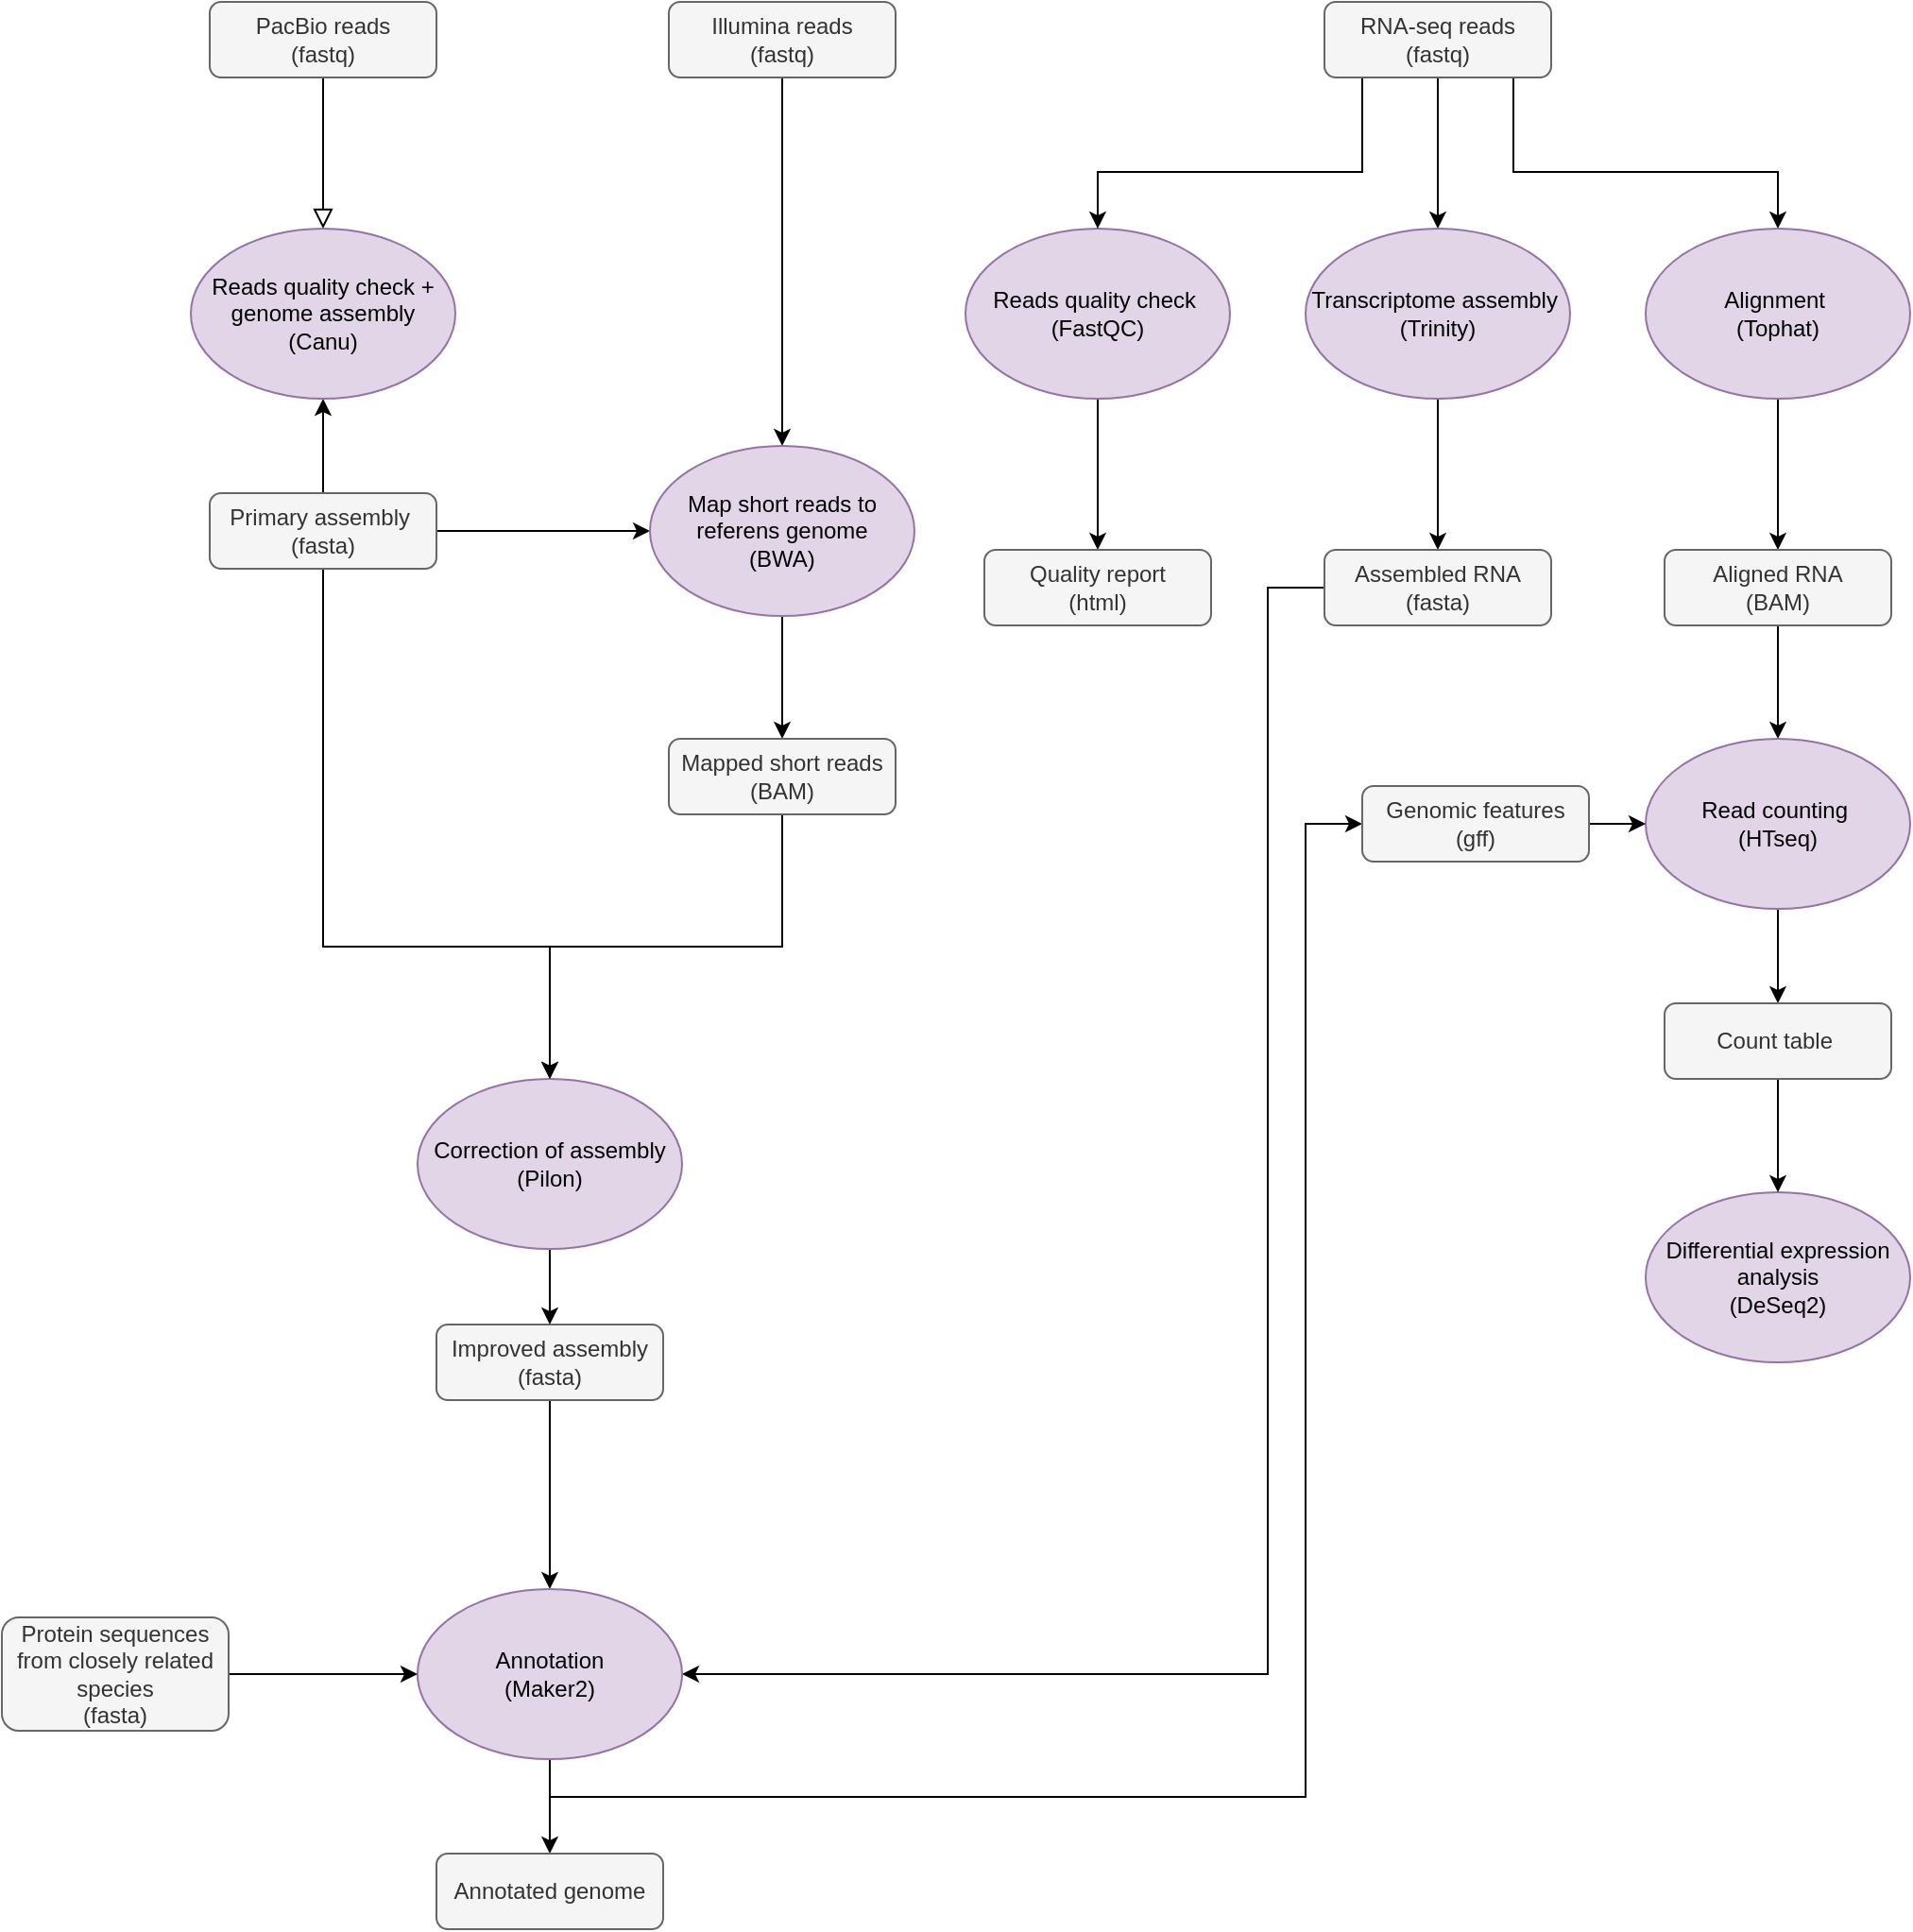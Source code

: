 <mxfile version="12.9.4" type="device"><diagram id="C5RBs43oDa-KdzZeNtuy" name="Page-1"><mxGraphModel dx="1940" dy="733" grid="1" gridSize="10" guides="1" tooltips="1" connect="1" arrows="1" fold="1" page="1" pageScale="1" pageWidth="827" pageHeight="1169" math="0" shadow="0"><root><mxCell id="WIyWlLk6GJQsqaUBKTNV-0"/><mxCell id="WIyWlLk6GJQsqaUBKTNV-1" parent="WIyWlLk6GJQsqaUBKTNV-0"/><mxCell id="WIyWlLk6GJQsqaUBKTNV-2" value="" style="rounded=0;html=1;jettySize=auto;orthogonalLoop=1;fontSize=11;endArrow=block;endFill=0;endSize=8;strokeWidth=1;shadow=0;labelBackgroundColor=none;edgeStyle=orthogonalEdgeStyle;entryX=0.5;entryY=0;entryDx=0;entryDy=0;" parent="WIyWlLk6GJQsqaUBKTNV-1" source="WIyWlLk6GJQsqaUBKTNV-3" target="FCIHsmxGzOY8Wgh0n_gL-1" edge="1"><mxGeometry relative="1" as="geometry"><mxPoint x="40" y="160" as="targetPoint"/><Array as="points"/></mxGeometry></mxCell><mxCell id="WIyWlLk6GJQsqaUBKTNV-3" value="PacBio reads&lt;br&gt;(fastq)" style="rounded=1;whiteSpace=wrap;html=1;fontSize=12;glass=0;strokeWidth=1;shadow=0;fillColor=#f5f5f5;strokeColor=#666666;fontColor=#333333;" parent="WIyWlLk6GJQsqaUBKTNV-1" vertex="1"><mxGeometry x="-130" y="30" width="120" height="40" as="geometry"/></mxCell><mxCell id="FCIHsmxGzOY8Wgh0n_gL-4" value="" style="edgeStyle=orthogonalEdgeStyle;rounded=0;orthogonalLoop=1;jettySize=auto;html=1;" edge="1" parent="WIyWlLk6GJQsqaUBKTNV-1" source="WIyWlLk6GJQsqaUBKTNV-11" target="FCIHsmxGzOY8Wgh0n_gL-1"><mxGeometry relative="1" as="geometry"/></mxCell><mxCell id="FCIHsmxGzOY8Wgh0n_gL-5" value="" style="edgeStyle=orthogonalEdgeStyle;rounded=0;orthogonalLoop=1;jettySize=auto;html=1;" edge="1" parent="WIyWlLk6GJQsqaUBKTNV-1" source="WIyWlLk6GJQsqaUBKTNV-11" target="FCIHsmxGzOY8Wgh0n_gL-3"><mxGeometry relative="1" as="geometry"><Array as="points"><mxPoint x="-70" y="530"/><mxPoint x="50" y="530"/></Array></mxGeometry></mxCell><mxCell id="FCIHsmxGzOY8Wgh0n_gL-22" style="edgeStyle=orthogonalEdgeStyle;rounded=0;orthogonalLoop=1;jettySize=auto;html=1;entryX=0;entryY=0.5;entryDx=0;entryDy=0;" edge="1" parent="WIyWlLk6GJQsqaUBKTNV-1" source="WIyWlLk6GJQsqaUBKTNV-11" target="FCIHsmxGzOY8Wgh0n_gL-19"><mxGeometry relative="1" as="geometry"/></mxCell><mxCell id="WIyWlLk6GJQsqaUBKTNV-11" value="Primary assembly&amp;nbsp;&lt;br&gt;(fasta)" style="rounded=1;whiteSpace=wrap;html=1;fontSize=12;glass=0;strokeWidth=1;shadow=0;fillColor=#f5f5f5;strokeColor=#666666;fontColor=#333333;" parent="WIyWlLk6GJQsqaUBKTNV-1" vertex="1"><mxGeometry x="-130" y="290" width="120" height="40" as="geometry"/></mxCell><mxCell id="FCIHsmxGzOY8Wgh0n_gL-30" value="" style="edgeStyle=orthogonalEdgeStyle;rounded=0;orthogonalLoop=1;jettySize=auto;html=1;" edge="1" parent="WIyWlLk6GJQsqaUBKTNV-1" source="WIyWlLk6GJQsqaUBKTNV-12" target="FCIHsmxGzOY8Wgh0n_gL-29"><mxGeometry relative="1" as="geometry"/></mxCell><mxCell id="WIyWlLk6GJQsqaUBKTNV-12" value="Improved assembly&lt;br&gt;(fasta)" style="rounded=1;whiteSpace=wrap;html=1;fontSize=12;glass=0;strokeWidth=1;shadow=0;fillColor=#f5f5f5;strokeColor=#666666;fontColor=#333333;" parent="WIyWlLk6GJQsqaUBKTNV-1" vertex="1"><mxGeometry x="-10" y="730" width="120" height="40" as="geometry"/></mxCell><mxCell id="FCIHsmxGzOY8Wgh0n_gL-1" value="Reads quality check + genome assembly&lt;br&gt;(Canu)" style="ellipse;whiteSpace=wrap;html=1;fillColor=#e1d5e7;strokeColor=#9673a6;" vertex="1" parent="WIyWlLk6GJQsqaUBKTNV-1"><mxGeometry x="-140" y="150" width="140" height="90" as="geometry"/></mxCell><mxCell id="FCIHsmxGzOY8Wgh0n_gL-26" style="edgeStyle=orthogonalEdgeStyle;rounded=0;orthogonalLoop=1;jettySize=auto;html=1;entryX=0.5;entryY=0;entryDx=0;entryDy=0;" edge="1" parent="WIyWlLk6GJQsqaUBKTNV-1" source="FCIHsmxGzOY8Wgh0n_gL-3" target="WIyWlLk6GJQsqaUBKTNV-12"><mxGeometry relative="1" as="geometry"/></mxCell><mxCell id="FCIHsmxGzOY8Wgh0n_gL-3" value="Correction of assembly&lt;br&gt;(Pilon)" style="ellipse;whiteSpace=wrap;html=1;fillColor=#e1d5e7;strokeColor=#9673a6;" vertex="1" parent="WIyWlLk6GJQsqaUBKTNV-1"><mxGeometry x="-20" y="600" width="140" height="90" as="geometry"/></mxCell><mxCell id="FCIHsmxGzOY8Wgh0n_gL-11" value="" style="edgeStyle=orthogonalEdgeStyle;rounded=0;orthogonalLoop=1;jettySize=auto;html=1;" edge="1" parent="WIyWlLk6GJQsqaUBKTNV-1" source="FCIHsmxGzOY8Wgh0n_gL-7" target="FCIHsmxGzOY8Wgh0n_gL-10"><mxGeometry relative="1" as="geometry"/></mxCell><mxCell id="FCIHsmxGzOY8Wgh0n_gL-7" value="Reads quality check&amp;nbsp;&lt;br&gt;(FastQC)" style="ellipse;whiteSpace=wrap;html=1;fillColor=#e1d5e7;strokeColor=#9673a6;" vertex="1" parent="WIyWlLk6GJQsqaUBKTNV-1"><mxGeometry x="270" y="150" width="140" height="90" as="geometry"/></mxCell><mxCell id="FCIHsmxGzOY8Wgh0n_gL-9" value="" style="edgeStyle=orthogonalEdgeStyle;rounded=0;orthogonalLoop=1;jettySize=auto;html=1;" edge="1" parent="WIyWlLk6GJQsqaUBKTNV-1" source="FCIHsmxGzOY8Wgh0n_gL-8" target="FCIHsmxGzOY8Wgh0n_gL-7"><mxGeometry relative="1" as="geometry"><Array as="points"><mxPoint x="480" y="120"/><mxPoint x="340" y="120"/></Array></mxGeometry></mxCell><mxCell id="FCIHsmxGzOY8Wgh0n_gL-15" value="" style="edgeStyle=orthogonalEdgeStyle;rounded=0;orthogonalLoop=1;jettySize=auto;html=1;" edge="1" parent="WIyWlLk6GJQsqaUBKTNV-1" source="FCIHsmxGzOY8Wgh0n_gL-8" target="FCIHsmxGzOY8Wgh0n_gL-12"><mxGeometry relative="1" as="geometry"/></mxCell><mxCell id="FCIHsmxGzOY8Wgh0n_gL-41" style="edgeStyle=orthogonalEdgeStyle;rounded=0;orthogonalLoop=1;jettySize=auto;html=1;entryX=0.5;entryY=0;entryDx=0;entryDy=0;" edge="1" parent="WIyWlLk6GJQsqaUBKTNV-1" source="FCIHsmxGzOY8Wgh0n_gL-8" target="FCIHsmxGzOY8Wgh0n_gL-39"><mxGeometry relative="1" as="geometry"><Array as="points"><mxPoint x="560" y="120"/><mxPoint x="700" y="120"/></Array></mxGeometry></mxCell><mxCell id="FCIHsmxGzOY8Wgh0n_gL-8" value="RNA-seq reads&lt;br&gt;(fastq)" style="rounded=1;whiteSpace=wrap;html=1;fillColor=#f5f5f5;strokeColor=#666666;fontColor=#333333;" vertex="1" parent="WIyWlLk6GJQsqaUBKTNV-1"><mxGeometry x="460" y="30" width="120" height="40" as="geometry"/></mxCell><mxCell id="FCIHsmxGzOY8Wgh0n_gL-10" value="Quality report&lt;br&gt;(html)" style="rounded=1;whiteSpace=wrap;html=1;fillColor=#f5f5f5;strokeColor=#666666;fontColor=#333333;" vertex="1" parent="WIyWlLk6GJQsqaUBKTNV-1"><mxGeometry x="280" y="320" width="120" height="40" as="geometry"/></mxCell><mxCell id="FCIHsmxGzOY8Wgh0n_gL-32" value="" style="edgeStyle=orthogonalEdgeStyle;rounded=0;orthogonalLoop=1;jettySize=auto;html=1;" edge="1" parent="WIyWlLk6GJQsqaUBKTNV-1" source="FCIHsmxGzOY8Wgh0n_gL-12" target="FCIHsmxGzOY8Wgh0n_gL-16"><mxGeometry relative="1" as="geometry"/></mxCell><mxCell id="FCIHsmxGzOY8Wgh0n_gL-12" value="Transcriptome assembly&amp;nbsp;&lt;br&gt;(Trinity)" style="ellipse;whiteSpace=wrap;html=1;fillColor=#e1d5e7;strokeColor=#9673a6;" vertex="1" parent="WIyWlLk6GJQsqaUBKTNV-1"><mxGeometry x="450" y="150" width="140" height="90" as="geometry"/></mxCell><mxCell id="FCIHsmxGzOY8Wgh0n_gL-55" style="edgeStyle=orthogonalEdgeStyle;rounded=0;orthogonalLoop=1;jettySize=auto;html=1;entryX=1;entryY=0.5;entryDx=0;entryDy=0;" edge="1" parent="WIyWlLk6GJQsqaUBKTNV-1" source="FCIHsmxGzOY8Wgh0n_gL-16" target="FCIHsmxGzOY8Wgh0n_gL-29"><mxGeometry relative="1" as="geometry"><Array as="points"><mxPoint x="430" y="340"/><mxPoint x="430" y="915"/></Array></mxGeometry></mxCell><mxCell id="FCIHsmxGzOY8Wgh0n_gL-16" value="Assembled RNA&lt;br&gt;(fasta)" style="rounded=1;whiteSpace=wrap;html=1;fillColor=#f5f5f5;strokeColor=#666666;fontColor=#333333;" vertex="1" parent="WIyWlLk6GJQsqaUBKTNV-1"><mxGeometry x="460" y="320" width="120" height="40" as="geometry"/></mxCell><mxCell id="FCIHsmxGzOY8Wgh0n_gL-27" style="edgeStyle=orthogonalEdgeStyle;rounded=0;orthogonalLoop=1;jettySize=auto;html=1;" edge="1" parent="WIyWlLk6GJQsqaUBKTNV-1" source="FCIHsmxGzOY8Wgh0n_gL-18" target="FCIHsmxGzOY8Wgh0n_gL-19"><mxGeometry relative="1" as="geometry"><mxPoint x="173" y="110" as="targetPoint"/></mxGeometry></mxCell><mxCell id="FCIHsmxGzOY8Wgh0n_gL-18" value="Illumina reads&lt;br&gt;(fastq)" style="rounded=1;whiteSpace=wrap;html=1;fillColor=#f5f5f5;strokeColor=#666666;fontColor=#333333;" vertex="1" parent="WIyWlLk6GJQsqaUBKTNV-1"><mxGeometry x="113" y="30" width="120" height="40" as="geometry"/></mxCell><mxCell id="FCIHsmxGzOY8Wgh0n_gL-24" value="" style="edgeStyle=orthogonalEdgeStyle;rounded=0;orthogonalLoop=1;jettySize=auto;html=1;" edge="1" parent="WIyWlLk6GJQsqaUBKTNV-1" source="FCIHsmxGzOY8Wgh0n_gL-19" target="FCIHsmxGzOY8Wgh0n_gL-23"><mxGeometry relative="1" as="geometry"/></mxCell><mxCell id="FCIHsmxGzOY8Wgh0n_gL-19" value="Map short reads to referens genome&lt;br&gt;(BWA)" style="ellipse;whiteSpace=wrap;html=1;fillColor=#e1d5e7;strokeColor=#9673a6;" vertex="1" parent="WIyWlLk6GJQsqaUBKTNV-1"><mxGeometry x="103" y="265" width="140" height="90" as="geometry"/></mxCell><mxCell id="FCIHsmxGzOY8Wgh0n_gL-25" style="edgeStyle=orthogonalEdgeStyle;rounded=0;orthogonalLoop=1;jettySize=auto;html=1;entryX=0.5;entryY=0;entryDx=0;entryDy=0;" edge="1" parent="WIyWlLk6GJQsqaUBKTNV-1" source="FCIHsmxGzOY8Wgh0n_gL-23" target="FCIHsmxGzOY8Wgh0n_gL-3"><mxGeometry relative="1" as="geometry"/></mxCell><mxCell id="FCIHsmxGzOY8Wgh0n_gL-23" value="Mapped short reads&lt;br&gt;(BAM)" style="rounded=1;whiteSpace=wrap;html=1;fillColor=#f5f5f5;strokeColor=#666666;fontColor=#333333;" vertex="1" parent="WIyWlLk6GJQsqaUBKTNV-1"><mxGeometry x="113" y="420" width="120" height="40" as="geometry"/></mxCell><mxCell id="FCIHsmxGzOY8Wgh0n_gL-37" value="" style="edgeStyle=orthogonalEdgeStyle;rounded=0;orthogonalLoop=1;jettySize=auto;html=1;" edge="1" parent="WIyWlLk6GJQsqaUBKTNV-1" source="FCIHsmxGzOY8Wgh0n_gL-29" target="FCIHsmxGzOY8Wgh0n_gL-36"><mxGeometry relative="1" as="geometry"/></mxCell><mxCell id="FCIHsmxGzOY8Wgh0n_gL-48" style="edgeStyle=orthogonalEdgeStyle;rounded=0;orthogonalLoop=1;jettySize=auto;html=1;entryX=0;entryY=0.5;entryDx=0;entryDy=0;" edge="1" parent="WIyWlLk6GJQsqaUBKTNV-1" source="FCIHsmxGzOY8Wgh0n_gL-29" target="FCIHsmxGzOY8Wgh0n_gL-46"><mxGeometry relative="1" as="geometry"><Array as="points"><mxPoint x="50" y="980"/><mxPoint x="450" y="980"/><mxPoint x="450" y="465"/></Array></mxGeometry></mxCell><mxCell id="FCIHsmxGzOY8Wgh0n_gL-29" value="Annotation&lt;br&gt;(Maker2)" style="ellipse;whiteSpace=wrap;html=1;fillColor=#e1d5e7;strokeColor=#9673a6;" vertex="1" parent="WIyWlLk6GJQsqaUBKTNV-1"><mxGeometry x="-20" y="870" width="140" height="90" as="geometry"/></mxCell><mxCell id="FCIHsmxGzOY8Wgh0n_gL-35" value="" style="edgeStyle=orthogonalEdgeStyle;rounded=0;orthogonalLoop=1;jettySize=auto;html=1;" edge="1" parent="WIyWlLk6GJQsqaUBKTNV-1" source="FCIHsmxGzOY8Wgh0n_gL-34" target="FCIHsmxGzOY8Wgh0n_gL-29"><mxGeometry relative="1" as="geometry"/></mxCell><mxCell id="FCIHsmxGzOY8Wgh0n_gL-34" value="Protein sequences from closely related species&lt;br&gt;(fasta)" style="rounded=1;whiteSpace=wrap;html=1;fillColor=#f5f5f5;strokeColor=#666666;fontColor=#333333;" vertex="1" parent="WIyWlLk6GJQsqaUBKTNV-1"><mxGeometry x="-240" y="885" width="120" height="60" as="geometry"/></mxCell><mxCell id="FCIHsmxGzOY8Wgh0n_gL-36" value="Annotated genome&lt;br&gt;" style="rounded=1;whiteSpace=wrap;html=1;fillColor=#f5f5f5;strokeColor=#666666;fontColor=#333333;" vertex="1" parent="WIyWlLk6GJQsqaUBKTNV-1"><mxGeometry x="-10" y="1010" width="120" height="40" as="geometry"/></mxCell><mxCell id="FCIHsmxGzOY8Wgh0n_gL-38" value="Differential expression analysis&lt;br&gt;(DeSeq2)" style="ellipse;whiteSpace=wrap;html=1;fillColor=#e1d5e7;strokeColor=#9673a6;" vertex="1" parent="WIyWlLk6GJQsqaUBKTNV-1"><mxGeometry x="630" y="660" width="140" height="90" as="geometry"/></mxCell><mxCell id="FCIHsmxGzOY8Wgh0n_gL-43" style="edgeStyle=orthogonalEdgeStyle;rounded=0;orthogonalLoop=1;jettySize=auto;html=1;" edge="1" parent="WIyWlLk6GJQsqaUBKTNV-1" source="FCIHsmxGzOY8Wgh0n_gL-39" target="FCIHsmxGzOY8Wgh0n_gL-42"><mxGeometry relative="1" as="geometry"/></mxCell><mxCell id="FCIHsmxGzOY8Wgh0n_gL-39" value="Alignment&amp;nbsp;&lt;br&gt;(Tophat)" style="ellipse;whiteSpace=wrap;html=1;fillColor=#e1d5e7;strokeColor=#9673a6;" vertex="1" parent="WIyWlLk6GJQsqaUBKTNV-1"><mxGeometry x="630" y="150" width="140" height="90" as="geometry"/></mxCell><mxCell id="FCIHsmxGzOY8Wgh0n_gL-45" value="" style="edgeStyle=orthogonalEdgeStyle;rounded=0;orthogonalLoop=1;jettySize=auto;html=1;" edge="1" parent="WIyWlLk6GJQsqaUBKTNV-1" source="FCIHsmxGzOY8Wgh0n_gL-42" target="FCIHsmxGzOY8Wgh0n_gL-44"><mxGeometry relative="1" as="geometry"/></mxCell><mxCell id="FCIHsmxGzOY8Wgh0n_gL-42" value="Aligned RNA&lt;br&gt;(BAM)" style="rounded=1;whiteSpace=wrap;html=1;fillColor=#f5f5f5;strokeColor=#666666;fontColor=#333333;" vertex="1" parent="WIyWlLk6GJQsqaUBKTNV-1"><mxGeometry x="640" y="320" width="120" height="40" as="geometry"/></mxCell><mxCell id="FCIHsmxGzOY8Wgh0n_gL-50" value="" style="edgeStyle=orthogonalEdgeStyle;rounded=0;orthogonalLoop=1;jettySize=auto;html=1;" edge="1" parent="WIyWlLk6GJQsqaUBKTNV-1" source="FCIHsmxGzOY8Wgh0n_gL-44" target="FCIHsmxGzOY8Wgh0n_gL-49"><mxGeometry relative="1" as="geometry"/></mxCell><mxCell id="FCIHsmxGzOY8Wgh0n_gL-44" value="Read counting&amp;nbsp;&lt;br&gt;(HTseq)" style="ellipse;whiteSpace=wrap;html=1;fillColor=#e1d5e7;strokeColor=#9673a6;" vertex="1" parent="WIyWlLk6GJQsqaUBKTNV-1"><mxGeometry x="630" y="420" width="140" height="90" as="geometry"/></mxCell><mxCell id="FCIHsmxGzOY8Wgh0n_gL-47" value="" style="edgeStyle=orthogonalEdgeStyle;rounded=0;orthogonalLoop=1;jettySize=auto;html=1;" edge="1" parent="WIyWlLk6GJQsqaUBKTNV-1" source="FCIHsmxGzOY8Wgh0n_gL-46" target="FCIHsmxGzOY8Wgh0n_gL-44"><mxGeometry relative="1" as="geometry"/></mxCell><mxCell id="FCIHsmxGzOY8Wgh0n_gL-46" value="Genomic features&lt;br&gt;(gff)" style="rounded=1;whiteSpace=wrap;html=1;fillColor=#f5f5f5;strokeColor=#666666;fontColor=#333333;" vertex="1" parent="WIyWlLk6GJQsqaUBKTNV-1"><mxGeometry x="480" y="445" width="120" height="40" as="geometry"/></mxCell><mxCell id="FCIHsmxGzOY8Wgh0n_gL-51" value="" style="edgeStyle=orthogonalEdgeStyle;rounded=0;orthogonalLoop=1;jettySize=auto;html=1;" edge="1" parent="WIyWlLk6GJQsqaUBKTNV-1" source="FCIHsmxGzOY8Wgh0n_gL-49" target="FCIHsmxGzOY8Wgh0n_gL-38"><mxGeometry relative="1" as="geometry"/></mxCell><mxCell id="FCIHsmxGzOY8Wgh0n_gL-49" value="Count table&amp;nbsp;" style="rounded=1;whiteSpace=wrap;html=1;fillColor=#f5f5f5;strokeColor=#666666;fontColor=#333333;" vertex="1" parent="WIyWlLk6GJQsqaUBKTNV-1"><mxGeometry x="640" y="560" width="120" height="40" as="geometry"/></mxCell></root></mxGraphModel></diagram></mxfile>